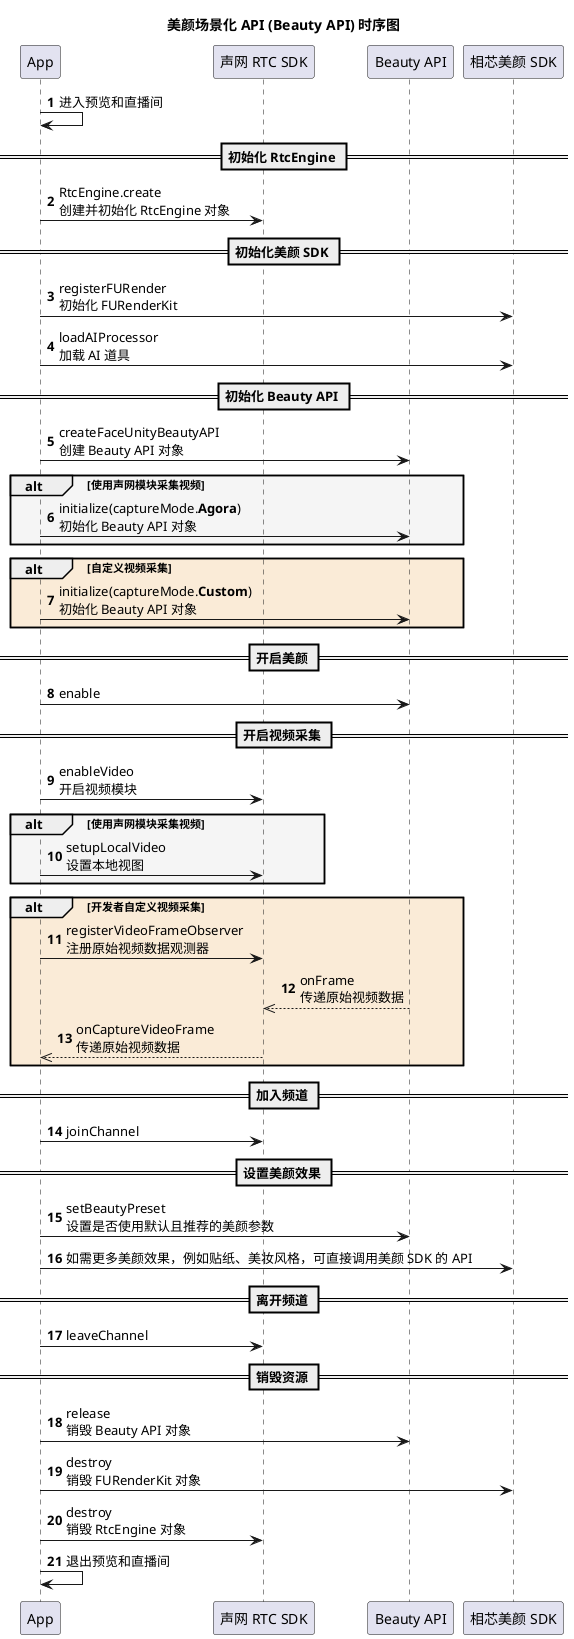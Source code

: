 @startuml
autonumber
title 美颜场景化 API (Beauty API) 时序图
participant "App" as app
participant "声网 RTC SDK" as rtc
participant "Beauty API" as api
participant "相芯美颜 SDK" as beauty
app -> app: 进入预览和直播间
== 初始化 RtcEngine ==
app -> rtc: RtcEngine.create \n创建并初始化 RtcEngine 对象
== 初始化美颜 SDK ==
app -> beauty: registerFURender \n初始化 FURenderKit
app -> beauty: loadAIProcessor \n加载 AI 道具
== 初始化 Beauty API ==
app -> api: createFaceUnityBeautyAPI \n创建 Beauty API 对象
alt #WhiteSmoke 使用声网模块采集视频
app -> api: initialize(captureMode.**Agora**) \n初始化 Beauty API 对象
end
alt #AntiqueWhite 自定义视频采集
app -> api: initialize(captureMode.**Custom**) \n初始化 Beauty API 对象
end
== 开启美颜 ==
app -> api: enable
== 开启视频采集 ==
app -> rtc: enableVideo \n开启视频模块
alt #WhiteSmoke 使用声网模块采集视频
app -> rtc: setupLocalVideo \n设置本地视图
end
alt #AntiqueWhite 开发者自定义视频采集
app -> rtc: registerVideoFrameObserver \n注册原始视频数据观测器
api -->> rtc: onFrame \n传递原始视频数据
rtc -->> app: onCaptureVideoFrame \n传递原始视频数据
end
== 加入频道 ==
app -> rtc: joinChannel
== 设置美颜效果 ==
app -> api: setBeautyPreset \n设置是否使用默认且推荐的美颜参数
app -> beauty: 如需更多美颜效果，例如贴纸、美妆风格，可直接调用美颜 SDK 的 API
== 离开频道 ==
app -> rtc: leaveChannel
== 销毁资源 ==
app -> api: release \n销毁 Beauty API 对象
app -> beauty: destroy \n销毁 FURenderKit 对象
app -> rtc: destroy \n销毁 RtcEngine 对象
app -> app: 退出预览和直播间
@enduml